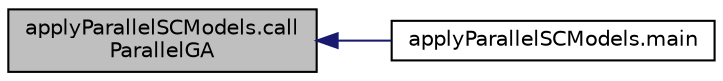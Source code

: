 digraph "applyParallelSCModels.callParallelGA"
{
  edge [fontname="Helvetica",fontsize="10",labelfontname="Helvetica",labelfontsize="10"];
  node [fontname="Helvetica",fontsize="10",shape=record];
  rankdir="LR";
  Node1 [label="applyParallelSCModels.call\lParallelGA",height=0.2,width=0.4,color="black", fillcolor="grey75", style="filled", fontcolor="black"];
  Node1 -> Node2 [dir="back",color="midnightblue",fontsize="10",style="solid",fontname="Helvetica"];
  Node2 [label="applyParallelSCModels.main",height=0.2,width=0.4,color="black", fillcolor="white", style="filled",URL="$namespaceapply_parallel_s_c_models.html#a6b92e21fbbbe7d88257c677e030865f7"];
}
